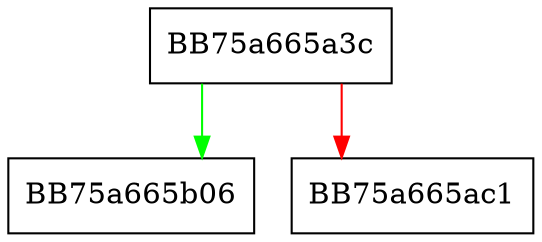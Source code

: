 digraph MetaVaultRecordSystemFileCache {
  node [shape="box"];
  graph [splines=ortho];
  BB75a665a3c -> BB75a665b06 [color="green"];
  BB75a665a3c -> BB75a665ac1 [color="red"];
}